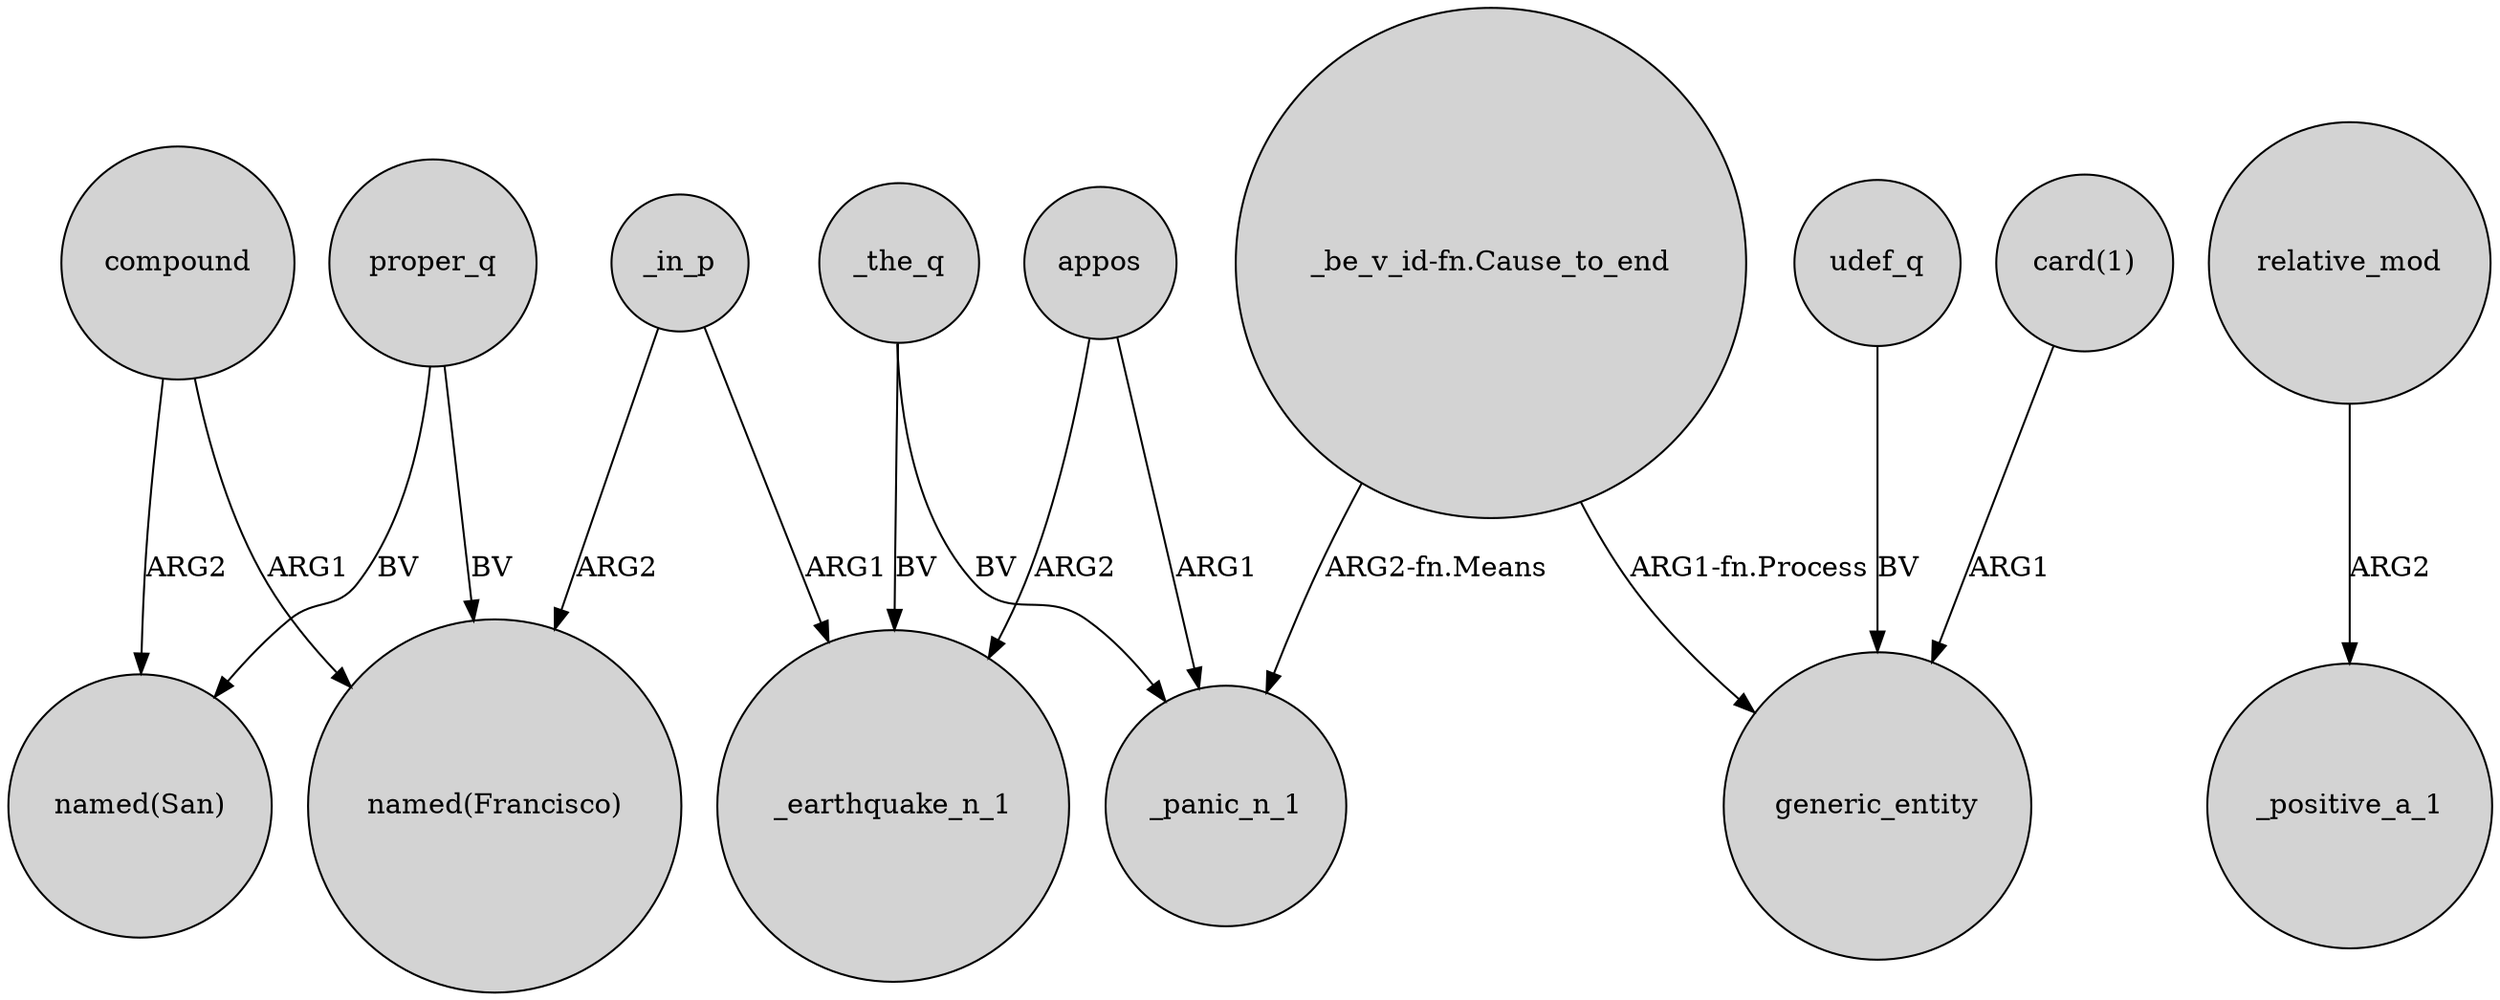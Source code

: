 digraph {
	node [shape=circle style=filled]
	compound -> "named(San)" [label=ARG2]
	_the_q -> _panic_n_1 [label=BV]
	"card(1)" -> generic_entity [label=ARG1]
	appos -> _panic_n_1 [label=ARG1]
	proper_q -> "named(San)" [label=BV]
	relative_mod -> _positive_a_1 [label=ARG2]
	"_be_v_id-fn.Cause_to_end" -> generic_entity [label="ARG1-fn.Process"]
	proper_q -> "named(Francisco)" [label=BV]
	compound -> "named(Francisco)" [label=ARG1]
	udef_q -> generic_entity [label=BV]
	_in_p -> _earthquake_n_1 [label=ARG1]
	appos -> _earthquake_n_1 [label=ARG2]
	"_be_v_id-fn.Cause_to_end" -> _panic_n_1 [label="ARG2-fn.Means"]
	_the_q -> _earthquake_n_1 [label=BV]
	_in_p -> "named(Francisco)" [label=ARG2]
}
